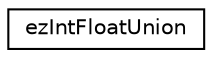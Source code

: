digraph "Graphical Class Hierarchy"
{
 // LATEX_PDF_SIZE
  edge [fontname="Helvetica",fontsize="10",labelfontname="Helvetica",labelfontsize="10"];
  node [fontname="Helvetica",fontsize="10",shape=record];
  rankdir="LR";
  Node0 [label="ezIntFloatUnion",height=0.2,width=0.4,color="black", fillcolor="white", style="filled",URL="$d8/d2c/unionez_int_float_union.htm",tooltip="Simple helper union to store ints and floats to modify their bit patterns."];
}
